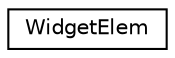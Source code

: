 digraph "Graphical Class Hierarchy"
{
  edge [fontname="Helvetica",fontsize="10",labelfontname="Helvetica",labelfontsize="10"];
  node [fontname="Helvetica",fontsize="10",shape=record];
  rankdir="LR";
  Node1 [label="WidgetElem",height=0.2,width=0.4,color="black", fillcolor="white", style="filled",URL="$class_widget_elem.html",tooltip="WidgetElem, represents a widget element (position, normal, actor, etc.) "];
}

